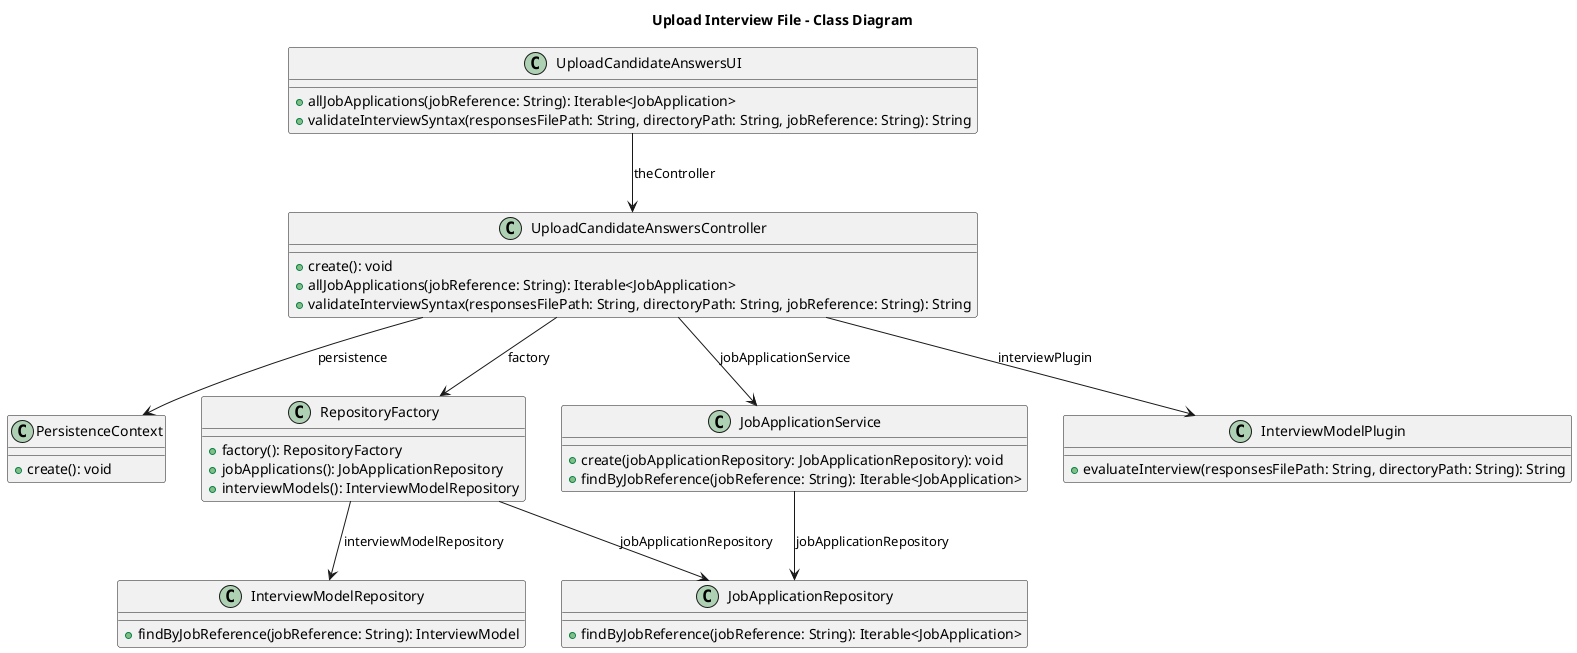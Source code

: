 @startuml
title Upload Interview File - Class Diagram

class UploadCandidateAnswersUI {
    +allJobApplications(jobReference: String): Iterable<JobApplication>
    +validateInterviewSyntax(responsesFilePath: String, directoryPath: String, jobReference: String): String
}

class UploadCandidateAnswersController {
    +create(): void
    +allJobApplications(jobReference: String): Iterable<JobApplication>
    +validateInterviewSyntax(responsesFilePath: String, directoryPath: String, jobReference: String): String
}

class PersistenceContext {
    +create(): void
}

class RepositoryFactory {
    +factory(): RepositoryFactory
    +jobApplications(): JobApplicationRepository
    +interviewModels(): InterviewModelRepository
}

class JobApplicationService {
    +create(jobApplicationRepository: JobApplicationRepository): void
    +findByJobReference(jobReference: String): Iterable<JobApplication>
}

class InterviewModelPlugin {
    +evaluateInterview(responsesFilePath: String, directoryPath: String): String
}

class JobApplicationRepository {
    +findByJobReference(jobReference: String): Iterable<JobApplication>
}

class InterviewModelRepository {
    +findByJobReference(jobReference: String): InterviewModel
}

UploadCandidateAnswersUI --> UploadCandidateAnswersController : theController
UploadCandidateAnswersController --> PersistenceContext : persistence
UploadCandidateAnswersController --> RepositoryFactory : factory
RepositoryFactory --> JobApplicationRepository : jobApplicationRepository
RepositoryFactory --> InterviewModelRepository : interviewModelRepository
UploadCandidateAnswersController --> JobApplicationService : jobApplicationService
JobApplicationService --> JobApplicationRepository : jobApplicationRepository
UploadCandidateAnswersController --> InterviewModelPlugin : interviewPlugin

@enduml
